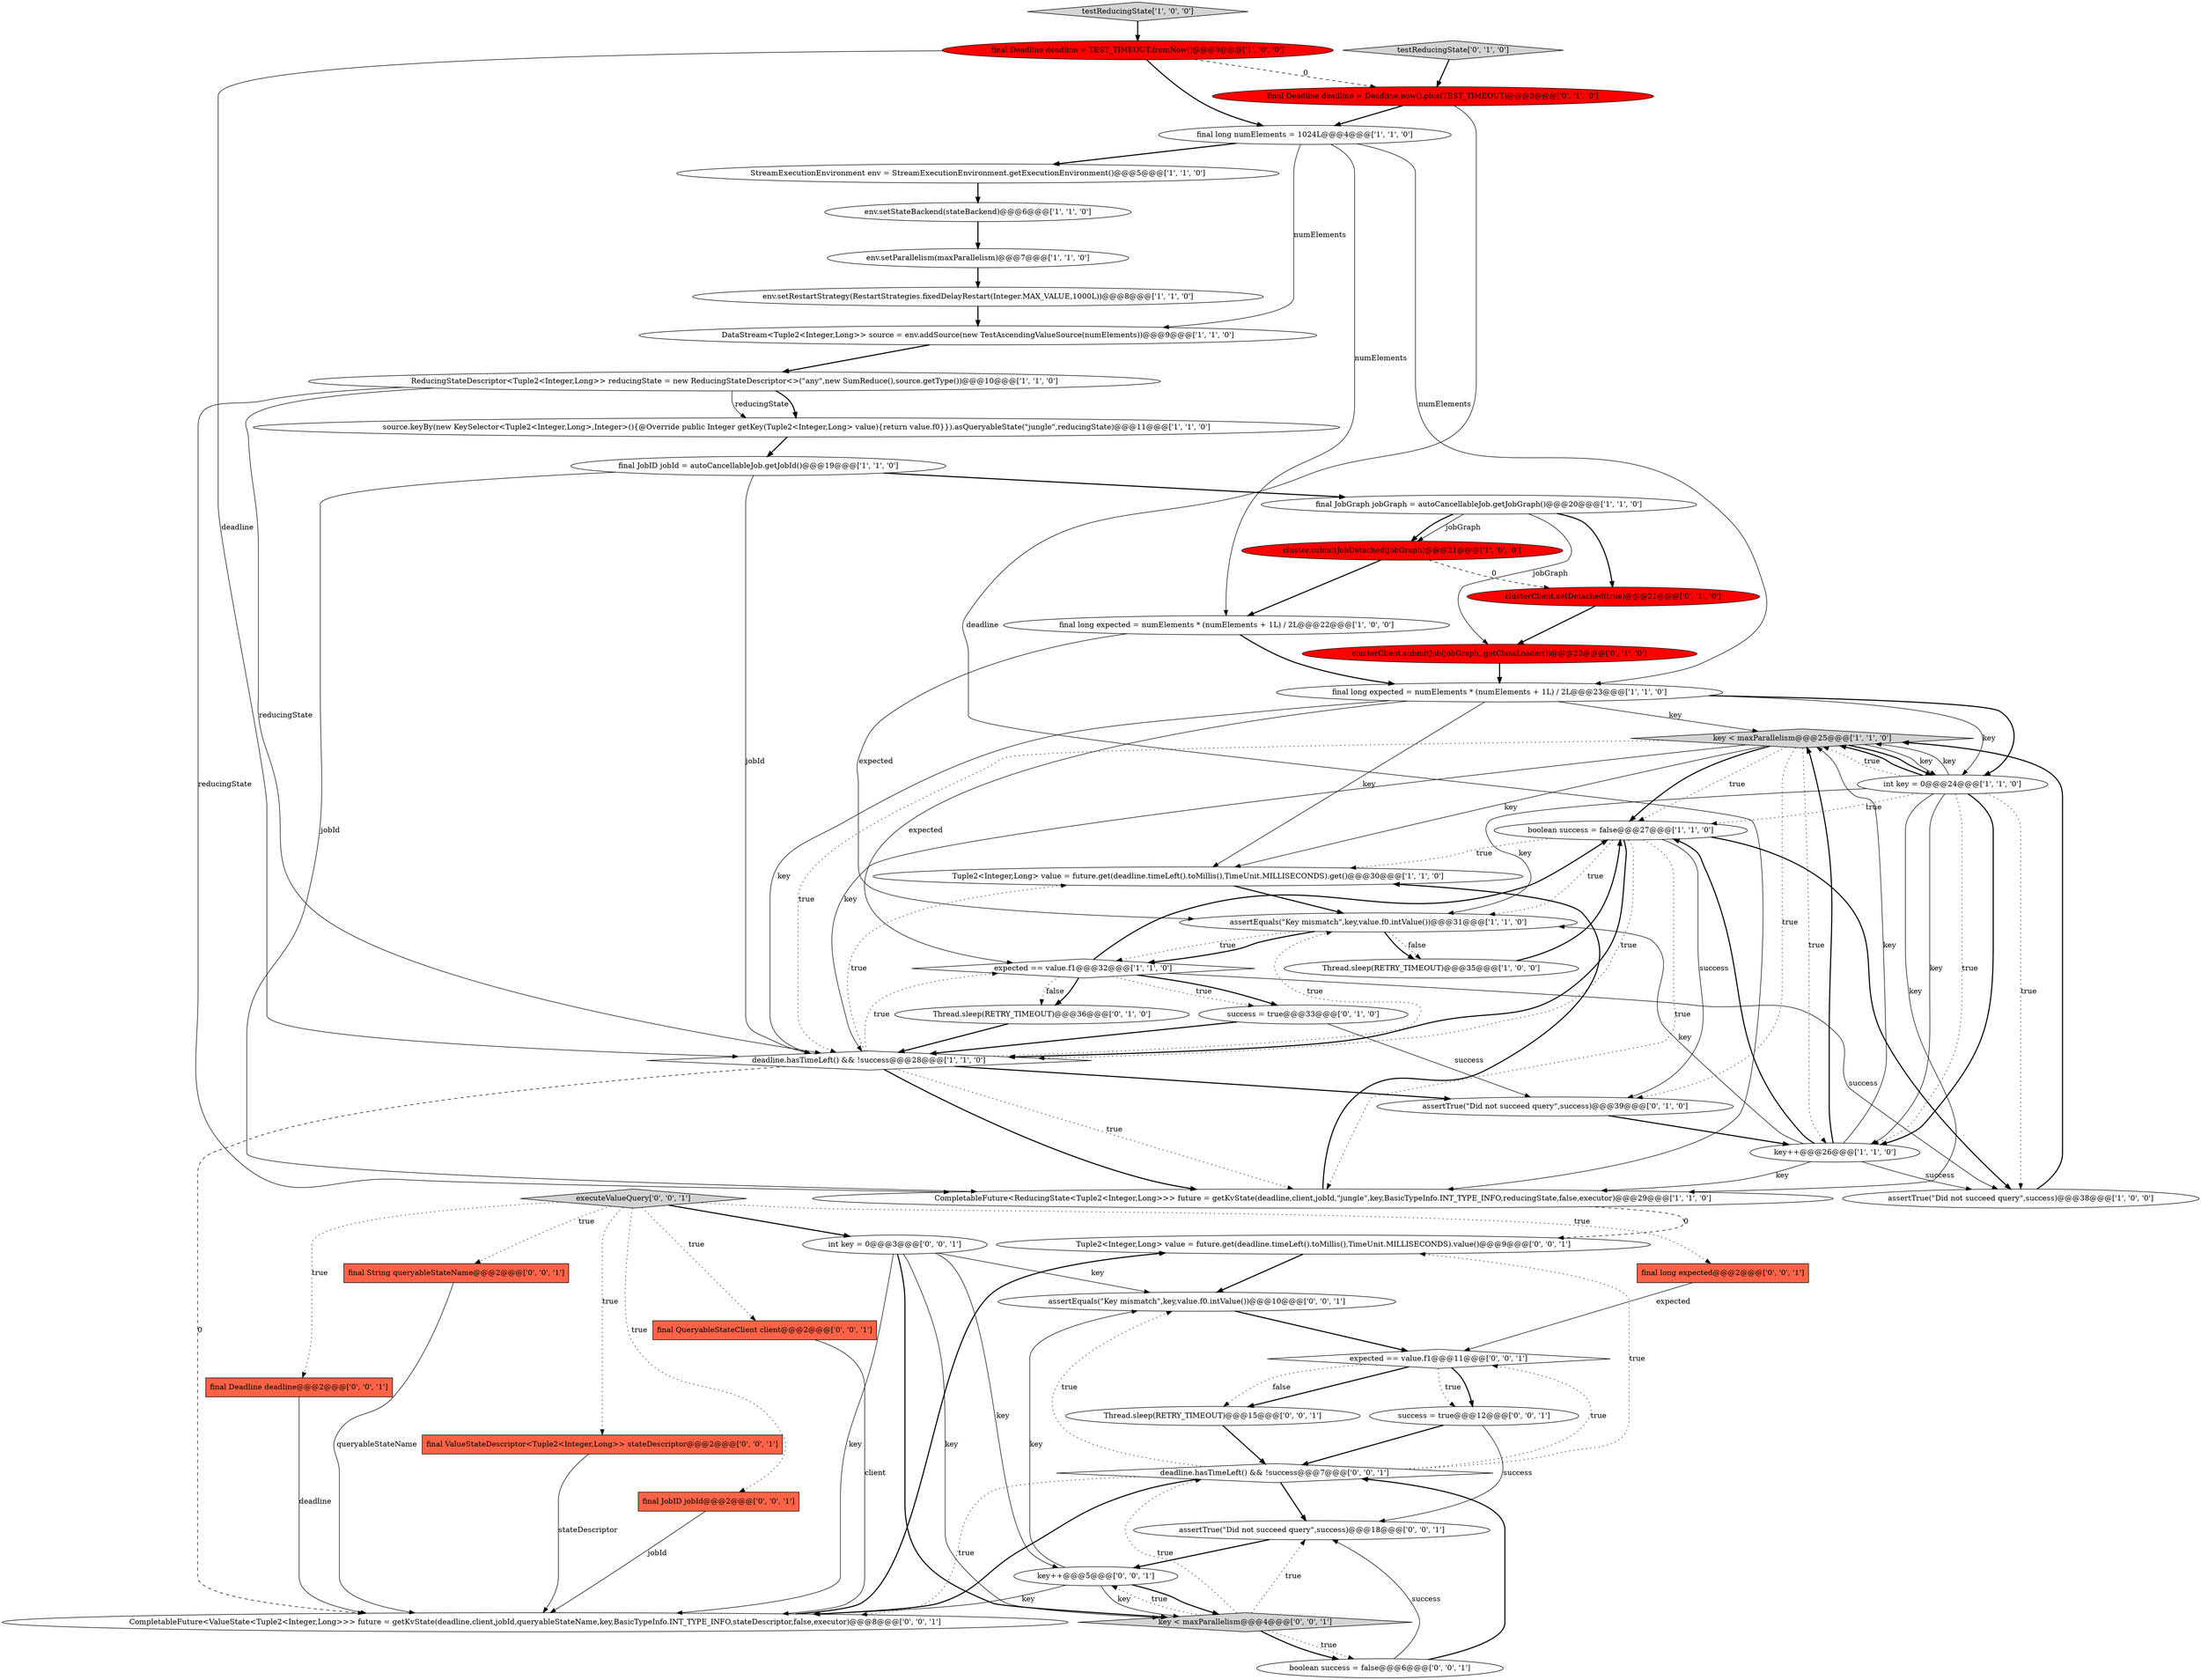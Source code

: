 digraph {
9 [style = filled, label = "final long expected = numElements * (numElements + 1L) / 2L@@@23@@@['1', '1', '0']", fillcolor = white, shape = ellipse image = "AAA0AAABBB1BBB"];
37 [style = filled, label = "final String queryableStateName@@@2@@@['0', '0', '1']", fillcolor = tomato, shape = box image = "AAA0AAABBB3BBB"];
21 [style = filled, label = "key < maxParallelism@@@25@@@['1', '1', '0']", fillcolor = lightgray, shape = diamond image = "AAA0AAABBB1BBB"];
15 [style = filled, label = "final Deadline deadline = TEST_TIMEOUT.fromNow()@@@3@@@['1', '0', '0']", fillcolor = red, shape = ellipse image = "AAA1AAABBB1BBB"];
17 [style = filled, label = "boolean success = false@@@27@@@['1', '1', '0']", fillcolor = white, shape = ellipse image = "AAA0AAABBB1BBB"];
25 [style = filled, label = "env.setParallelism(maxParallelism)@@@7@@@['1', '1', '0']", fillcolor = white, shape = ellipse image = "AAA0AAABBB1BBB"];
44 [style = filled, label = "key < maxParallelism@@@4@@@['0', '0', '1']", fillcolor = lightgray, shape = diamond image = "AAA0AAABBB3BBB"];
28 [style = filled, label = "final Deadline deadline = Deadline.now().plus(TEST_TIMEOUT)@@@3@@@['0', '1', '0']", fillcolor = red, shape = ellipse image = "AAA1AAABBB2BBB"];
49 [style = filled, label = "final long expected@@@2@@@['0', '0', '1']", fillcolor = tomato, shape = box image = "AAA0AAABBB3BBB"];
4 [style = filled, label = "final long numElements = 1024L@@@4@@@['1', '1', '0']", fillcolor = white, shape = ellipse image = "AAA0AAABBB1BBB"];
6 [style = filled, label = "testReducingState['1', '0', '0']", fillcolor = lightgray, shape = diamond image = "AAA0AAABBB1BBB"];
27 [style = filled, label = "success = true@@@33@@@['0', '1', '0']", fillcolor = white, shape = ellipse image = "AAA0AAABBB2BBB"];
23 [style = filled, label = "expected == value.f1@@@32@@@['1', '1', '0']", fillcolor = white, shape = diamond image = "AAA0AAABBB1BBB"];
30 [style = filled, label = "testReducingState['0', '1', '0']", fillcolor = lightgray, shape = diamond image = "AAA0AAABBB2BBB"];
32 [style = filled, label = "Thread.sleep(RETRY_TIMEOUT)@@@36@@@['0', '1', '0']", fillcolor = white, shape = ellipse image = "AAA0AAABBB2BBB"];
18 [style = filled, label = "Tuple2<Integer,Long> value = future.get(deadline.timeLeft().toMillis(),TimeUnit.MILLISECONDS).get()@@@30@@@['1', '1', '0']", fillcolor = white, shape = ellipse image = "AAA0AAABBB1BBB"];
39 [style = filled, label = "final QueryableStateClient client@@@2@@@['0', '0', '1']", fillcolor = tomato, shape = box image = "AAA0AAABBB3BBB"];
41 [style = filled, label = "Thread.sleep(RETRY_TIMEOUT)@@@15@@@['0', '0', '1']", fillcolor = white, shape = ellipse image = "AAA0AAABBB3BBB"];
51 [style = filled, label = "final Deadline deadline@@@2@@@['0', '0', '1']", fillcolor = tomato, shape = box image = "AAA0AAABBB3BBB"];
1 [style = filled, label = "ReducingStateDescriptor<Tuple2<Integer,Long>> reducingState = new ReducingStateDescriptor<>(\"any\",new SumReduce(),source.getType())@@@10@@@['1', '1', '0']", fillcolor = white, shape = ellipse image = "AAA0AAABBB1BBB"];
12 [style = filled, label = "source.keyBy(new KeySelector<Tuple2<Integer,Long>,Integer>(){@Override public Integer getKey(Tuple2<Integer,Long> value){return value.f0}}).asQueryableState(\"jungle\",reducingState)@@@11@@@['1', '1', '0']", fillcolor = white, shape = ellipse image = "AAA0AAABBB1BBB"];
5 [style = filled, label = "assertEquals(\"Key mismatch\",key,value.f0.intValue())@@@31@@@['1', '1', '0']", fillcolor = white, shape = ellipse image = "AAA0AAABBB1BBB"];
2 [style = filled, label = "Thread.sleep(RETRY_TIMEOUT)@@@35@@@['1', '0', '0']", fillcolor = white, shape = ellipse image = "AAA0AAABBB1BBB"];
33 [style = filled, label = "assertEquals(\"Key mismatch\",key,value.f0.intValue())@@@10@@@['0', '0', '1']", fillcolor = white, shape = ellipse image = "AAA0AAABBB3BBB"];
31 [style = filled, label = "assertTrue(\"Did not succeed query\",success)@@@39@@@['0', '1', '0']", fillcolor = white, shape = ellipse image = "AAA0AAABBB2BBB"];
38 [style = filled, label = "assertTrue(\"Did not succeed query\",success)@@@18@@@['0', '0', '1']", fillcolor = white, shape = ellipse image = "AAA0AAABBB3BBB"];
48 [style = filled, label = "success = true@@@12@@@['0', '0', '1']", fillcolor = white, shape = ellipse image = "AAA0AAABBB3BBB"];
26 [style = filled, label = "clusterClient.submitJob(jobGraph,.getClassLoader())@@@22@@@['0', '1', '0']", fillcolor = red, shape = ellipse image = "AAA1AAABBB2BBB"];
22 [style = filled, label = "int key = 0@@@24@@@['1', '1', '0']", fillcolor = white, shape = ellipse image = "AAA0AAABBB1BBB"];
0 [style = filled, label = "deadline.hasTimeLeft() && !success@@@28@@@['1', '1', '0']", fillcolor = white, shape = diamond image = "AAA0AAABBB1BBB"];
45 [style = filled, label = "key++@@@5@@@['0', '0', '1']", fillcolor = white, shape = ellipse image = "AAA0AAABBB3BBB"];
3 [style = filled, label = "final JobGraph jobGraph = autoCancellableJob.getJobGraph()@@@20@@@['1', '1', '0']", fillcolor = white, shape = ellipse image = "AAA0AAABBB1BBB"];
35 [style = filled, label = "int key = 0@@@3@@@['0', '0', '1']", fillcolor = white, shape = ellipse image = "AAA0AAABBB3BBB"];
7 [style = filled, label = "StreamExecutionEnvironment env = StreamExecutionEnvironment.getExecutionEnvironment()@@@5@@@['1', '1', '0']", fillcolor = white, shape = ellipse image = "AAA0AAABBB1BBB"];
42 [style = filled, label = "boolean success = false@@@6@@@['0', '0', '1']", fillcolor = white, shape = ellipse image = "AAA0AAABBB3BBB"];
13 [style = filled, label = "env.setRestartStrategy(RestartStrategies.fixedDelayRestart(Integer.MAX_VALUE,1000L))@@@8@@@['1', '1', '0']", fillcolor = white, shape = ellipse image = "AAA0AAABBB1BBB"];
8 [style = filled, label = "DataStream<Tuple2<Integer,Long>> source = env.addSource(new TestAscendingValueSource(numElements))@@@9@@@['1', '1', '0']", fillcolor = white, shape = ellipse image = "AAA0AAABBB1BBB"];
10 [style = filled, label = "assertTrue(\"Did not succeed query\",success)@@@38@@@['1', '0', '0']", fillcolor = white, shape = ellipse image = "AAA0AAABBB1BBB"];
14 [style = filled, label = "cluster.submitJobDetached(jobGraph)@@@21@@@['1', '0', '0']", fillcolor = red, shape = ellipse image = "AAA1AAABBB1BBB"];
19 [style = filled, label = "final JobID jobId = autoCancellableJob.getJobId()@@@19@@@['1', '1', '0']", fillcolor = white, shape = ellipse image = "AAA0AAABBB1BBB"];
29 [style = filled, label = "clusterClient.setDetached(true)@@@21@@@['0', '1', '0']", fillcolor = red, shape = ellipse image = "AAA1AAABBB2BBB"];
11 [style = filled, label = "final long expected = numElements * (numElements + 1L) / 2L@@@22@@@['1', '0', '0']", fillcolor = white, shape = ellipse image = "AAA0AAABBB1BBB"];
50 [style = filled, label = "deadline.hasTimeLeft() && !success@@@7@@@['0', '0', '1']", fillcolor = white, shape = diamond image = "AAA0AAABBB3BBB"];
34 [style = filled, label = "executeValueQuery['0', '0', '1']", fillcolor = lightgray, shape = diamond image = "AAA0AAABBB3BBB"];
16 [style = filled, label = "key++@@@26@@@['1', '1', '0']", fillcolor = white, shape = ellipse image = "AAA0AAABBB1BBB"];
47 [style = filled, label = "Tuple2<Integer,Long> value = future.get(deadline.timeLeft().toMillis(),TimeUnit.MILLISECONDS).value()@@@9@@@['0', '0', '1']", fillcolor = white, shape = ellipse image = "AAA0AAABBB3BBB"];
36 [style = filled, label = "expected == value.f1@@@11@@@['0', '0', '1']", fillcolor = white, shape = diamond image = "AAA0AAABBB3BBB"];
43 [style = filled, label = "final ValueStateDescriptor<Tuple2<Integer,Long>> stateDescriptor@@@2@@@['0', '0', '1']", fillcolor = tomato, shape = box image = "AAA0AAABBB3BBB"];
24 [style = filled, label = "env.setStateBackend(stateBackend)@@@6@@@['1', '1', '0']", fillcolor = white, shape = ellipse image = "AAA0AAABBB1BBB"];
46 [style = filled, label = "final JobID jobId@@@2@@@['0', '0', '1']", fillcolor = tomato, shape = box image = "AAA0AAABBB3BBB"];
40 [style = filled, label = "CompletableFuture<ValueState<Tuple2<Integer,Long>>> future = getKvState(deadline,client,jobId,queryableStateName,key,BasicTypeInfo.INT_TYPE_INFO,stateDescriptor,false,executor)@@@8@@@['0', '0', '1']", fillcolor = white, shape = ellipse image = "AAA0AAABBB3BBB"];
20 [style = filled, label = "CompletableFuture<ReducingState<Tuple2<Integer,Long>>> future = getKvState(deadline,client,jobId,\"jungle\",key,BasicTypeInfo.INT_TYPE_INFO,reducingState,false,executor)@@@29@@@['1', '1', '0']", fillcolor = white, shape = ellipse image = "AAA0AAABBB1BBB"];
4->8 [style = solid, label="numElements"];
0->5 [style = dotted, label="true"];
45->40 [style = solid, label="key"];
22->16 [style = solid, label="key"];
1->12 [style = solid, label="reducingState"];
32->0 [style = bold, label=""];
5->23 [style = dotted, label="true"];
26->9 [style = bold, label=""];
51->40 [style = solid, label="deadline"];
45->44 [style = solid, label="key"];
22->20 [style = solid, label="key"];
36->48 [style = dotted, label="true"];
11->9 [style = bold, label=""];
47->33 [style = bold, label=""];
16->21 [style = solid, label="key"];
16->5 [style = solid, label="key"];
8->1 [style = bold, label=""];
34->43 [style = dotted, label="true"];
30->28 [style = bold, label=""];
11->5 [style = solid, label="expected"];
4->9 [style = solid, label="numElements"];
43->40 [style = solid, label="stateDescriptor"];
22->16 [style = dotted, label="true"];
40->47 [style = bold, label=""];
34->51 [style = dotted, label="true"];
1->12 [style = bold, label=""];
50->33 [style = dotted, label="true"];
23->17 [style = bold, label=""];
4->11 [style = solid, label="numElements"];
20->47 [style = dashed, label="0"];
28->20 [style = solid, label="deadline"];
34->37 [style = dotted, label="true"];
14->11 [style = bold, label=""];
19->3 [style = bold, label=""];
19->20 [style = solid, label="jobId"];
17->20 [style = dotted, label="true"];
21->18 [style = solid, label="key"];
15->28 [style = dashed, label="0"];
36->41 [style = bold, label=""];
5->23 [style = bold, label=""];
27->0 [style = bold, label=""];
35->44 [style = bold, label=""];
21->0 [style = dotted, label="true"];
39->40 [style = solid, label="client"];
48->50 [style = bold, label=""];
35->45 [style = solid, label="key"];
38->45 [style = bold, label=""];
21->17 [style = dotted, label="true"];
10->21 [style = bold, label=""];
16->17 [style = bold, label=""];
50->36 [style = dotted, label="true"];
22->21 [style = solid, label="key"];
29->26 [style = bold, label=""];
20->18 [style = bold, label=""];
5->2 [style = dotted, label="false"];
7->24 [style = bold, label=""];
44->50 [style = dotted, label="true"];
44->42 [style = dotted, label="true"];
21->31 [style = dotted, label="true"];
21->22 [style = bold, label=""];
44->38 [style = dotted, label="true"];
33->36 [style = bold, label=""];
23->27 [style = dotted, label="true"];
0->20 [style = bold, label=""];
36->41 [style = dotted, label="false"];
34->35 [style = bold, label=""];
21->16 [style = dotted, label="true"];
14->29 [style = dashed, label="0"];
41->50 [style = bold, label=""];
3->29 [style = bold, label=""];
3->14 [style = solid, label="jobGraph"];
9->0 [style = solid, label="key"];
0->31 [style = bold, label=""];
44->45 [style = dotted, label="true"];
9->18 [style = solid, label="key"];
9->22 [style = bold, label=""];
2->17 [style = bold, label=""];
17->10 [style = bold, label=""];
22->21 [style = dotted, label="true"];
27->31 [style = solid, label="success"];
44->42 [style = bold, label=""];
0->18 [style = dotted, label="true"];
17->18 [style = dotted, label="true"];
22->16 [style = bold, label=""];
9->22 [style = solid, label="key"];
35->40 [style = solid, label="key"];
37->40 [style = solid, label="queryableStateName"];
23->32 [style = bold, label=""];
42->38 [style = solid, label="success"];
45->44 [style = bold, label=""];
4->7 [style = bold, label=""];
6->15 [style = bold, label=""];
34->39 [style = dotted, label="true"];
17->31 [style = solid, label="success"];
17->0 [style = bold, label=""];
16->10 [style = solid, label="success"];
24->25 [style = bold, label=""];
23->32 [style = dotted, label="false"];
9->23 [style = solid, label="expected"];
0->23 [style = dotted, label="true"];
45->33 [style = solid, label="key"];
46->40 [style = solid, label="jobId"];
17->0 [style = dotted, label="true"];
9->21 [style = solid, label="key"];
42->50 [style = bold, label=""];
22->10 [style = dotted, label="true"];
48->38 [style = solid, label="success"];
50->40 [style = dotted, label="true"];
23->27 [style = bold, label=""];
31->16 [style = bold, label=""];
25->13 [style = bold, label=""];
16->20 [style = solid, label="key"];
3->14 [style = bold, label=""];
22->21 [style = bold, label=""];
0->20 [style = dotted, label="true"];
50->47 [style = dotted, label="true"];
3->26 [style = solid, label="jobGraph"];
34->49 [style = dotted, label="true"];
5->2 [style = bold, label=""];
49->36 [style = solid, label="expected"];
22->5 [style = solid, label="key"];
50->38 [style = bold, label=""];
16->21 [style = bold, label=""];
18->5 [style = bold, label=""];
15->0 [style = solid, label="deadline"];
50->40 [style = bold, label=""];
35->33 [style = solid, label="key"];
36->48 [style = bold, label=""];
15->4 [style = bold, label=""];
1->0 [style = solid, label="reducingState"];
34->46 [style = dotted, label="true"];
22->17 [style = dotted, label="true"];
21->22 [style = solid, label="key"];
13->8 [style = bold, label=""];
12->19 [style = bold, label=""];
0->40 [style = dashed, label="0"];
23->10 [style = solid, label="success"];
21->17 [style = bold, label=""];
35->44 [style = solid, label="key"];
1->20 [style = solid, label="reducingState"];
19->0 [style = solid, label="jobId"];
28->4 [style = bold, label=""];
17->5 [style = dotted, label="true"];
21->0 [style = solid, label="key"];
}
